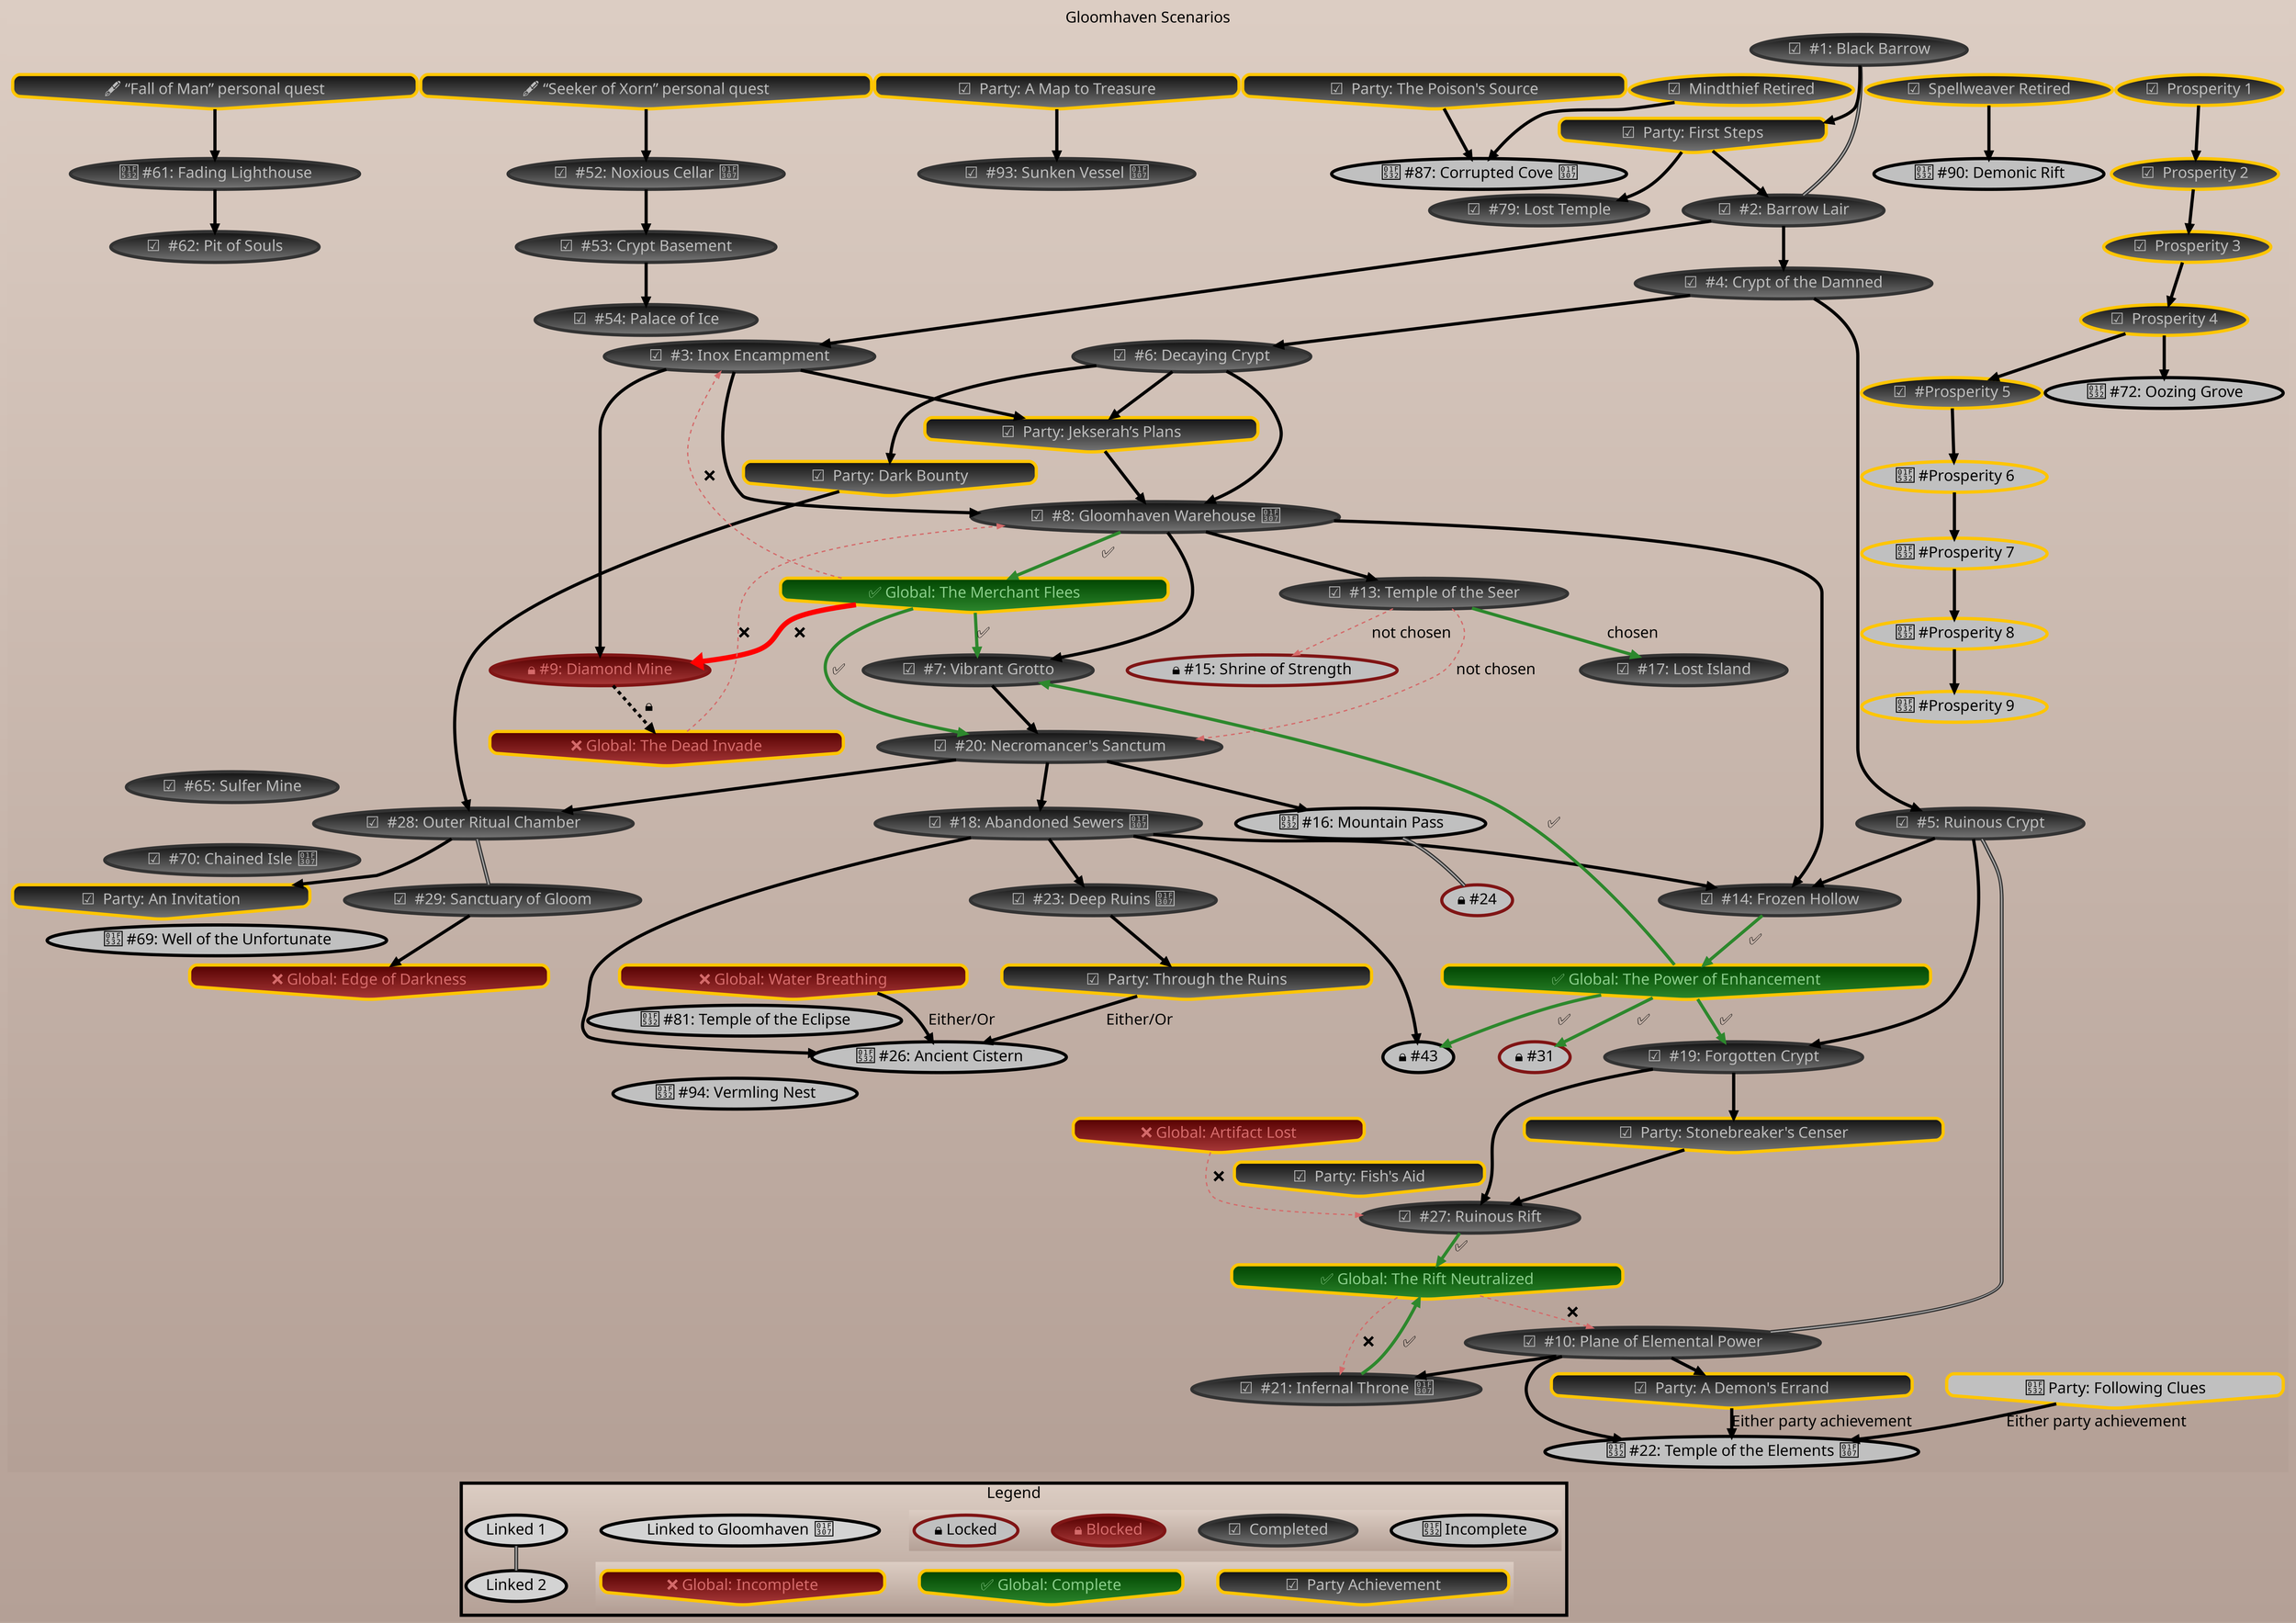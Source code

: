 digraph
{
	// Set up the Gloomhaven font Pirata One (Needs PirataOne-Gloomhaven.ttf installed from the Creator Pack)
	graph [fontname = "Pirata One", fontsize = 24, penwidth = 5, bgcolor="#DCCDC3:#B4A096" gradientangle="270"];
	node  [fontname = "Pirata One", fontsize = 24, penwidth = 5, style="rounded,filled" gradientangle="270"];
	edge  [fontname = "Pirata One", fontsize = 24, penwidth = 5];

	nodesep = 0.75;
	ranksep = 0.25;

	subgraph cluster_main
	{
		label = "Gloomhaven Scenarios";
		pencolor = transparent;

		// Prosperity nodes
		{
			// Gold border
			node [color="#FFC500" fillcolor="#111111:#777777" fontcolor="#BBBBBB"];
			p1 [label = "☑️  Prosperity 1"];
			p2 [label = "☑️  Prosperity 2"];
			p3 [label = "☑️  Prosperity 3"];
			p4 [label = "☑️  Prosperity 4"];
			p5 [label = "☑️  #Prosperity 5"];
			retire_sw [label = "☑️  Spellweaver Retired"];
			retire_mt [label = "☑️  Mindthief Retired"];
			node [fillcolor="gray" fontcolor="black"];
			p6 [label = "🔲 #Prosperity 6"];
			p7 [label = "🔲 #Prosperity 7"];
			p8 [label = "🔲 #Prosperity 8"];
			p9 [label = "🔲 #Prosperity 9"];
		}

		// Scenario nodes
		{
			node [fillcolor="#111111:#777777" color="#333333" fontcolor="#BBBBBB"];
			 1 [label = "☑️  #1: Black Barrow"];
			 2 [label = "☑️  #2: Barrow Lair"];
			 3 [label = "☑️  #3: Inox Encampment"];
			 4 [label = "☑️  #4: Crypt of the Damned"];
			 5 [label = "☑️  #5: Ruinous Crypt"];
			 6 [label = "☑️  #6: Decaying Crypt"];
			 7 [label = "☑️  #7: Vibrant Grotto"];
			 8 [label = "☑️  #8: Gloomhaven Warehouse 🌇"];
			10 [label = "☑️  #10: Plane of Elemental Power"];
			13 [label = "☑️  #13: Temple of the Seer"];
			14 [label = "☑️  #14: Frozen Hollow"];
			17 [label = "☑️  #17: Lost Island"];
			18 [label = "☑️  #18: Abandoned Sewers 🌇"];
			19 [label = "☑️  #19: Forgotten Crypt"];
			20 [label = "☑️  #20: Necromancer's Sanctum"];
			21 [label = "☑️  #21: Infernal Throne 🌇"];
			23 [label = "☑️  #23: Deep Ruins 🌇"];
			27 [label = "☑️  #27: Ruinous Rift"];
			28 [label = "☑️  #28: Outer Ritual Chamber"];
			29 [label = "☑️  #29: Sanctuary of Gloom"];
			52 [label = "☑️  #52: Noxious Cellar 🌇"];
			53 [label = "☑️  #53: Crypt Basement"];
			54 [label = "☑️  #54: Palace of Ice"];
			61 [label = "☑️  #61: Fading Lighthouse"];
			62 [label = "☑️  #62: Pit of Souls"];
			65 [label = "☑️  #65: Sulfer Mine"];
			70 [label = "☑️  #70: Chained Isle 🌇"];
			79 [label = "☑️  #79: Lost Temple"];
			93 [label = "☑️  #93: Sunken Vessel 🌇"];
		}

		{
			node [fillcolor="gray"];
			16 [label = "🔲 #16: Mountain Pass"];
			22 [label = "🔲 #22: Temple of the Elements 🌇"];
			26 [label = "🔲 #26: Ancient Cistern"];
			43 [label = "🔲 #43: Drake Nest"];
			61 [label = "🔲 #61: Fading Lighthouse"];
			69 [label = "🔲 #69: Well of the Unfortunate"];
			72 [label = "🔲 #72: Oozing Grove"];
			81 [label = "🔲 #81: Temple of the Eclipse"];
			87 [label = "🔲 #87: Corrupted Cove 🌇"];
			90 [label = "🔲 #90: Demonic Rift"];
			94 [label = "🔲 #94: Vermling Nest"];
		}

		{
			node [fillcolor="#550000:#AA3939" color="#801515" fontcolor="#D46A6A"];
			9 [label = "🔒 #9: Diamond Mine"];
		}

		{
			node [fillcolor="gray" color="#801515"];
			15 [label = "🔒 #15: Shrine of Strength"];
			24 [label = "🔒 #24"];
			31 [label = "🔒 #31"];
			43 [label = "🔒 #43"];
		}

		{
			// Achievement Nodes
			// Gold border
			node [shape = invhouse, color="#FFC500"];

			{
				node [fillcolor="#111111:#777777" fontcolor="#BBBBBB"];
				// Party achievement nodes
				party_first_steps           [label = "☑️  Party: First Steps"];
				party_jekserahs_plans       [label = "☑️  Party: Jekserah’s Plans"];
				party_dark_bounty           [label = "☑️  Party: Dark Bounty"];
				party_stonebreakers_censer  [label = "☑️  Party: Stonebreaker's Censer"];
				party_map_to_treasure       [label = "☑️  Party: A Map to Treasure"];
				party_demons_errand         [label = "☑️  Party: A Demon's Errand"];
				party_an_invitation         [label = "☑️  Party: An Invitation"];
				party_fish_aid              [label = "☑️  Party: Fish's Aid"];
				party_poisons_source        [label = "☑️  Party: The Poison's Source"];
				party_through_ruins         [label = "☑️  Party: Through the Ruins"];
				node [fillcolor="gray" fontcolor="black"];
				party_following_clues       [label = "🔲 Party: Following Clues"];
			}

			// Global achievement nodes
			{
				node [fillcolor="#004400:#2D882D" fontcolor="#88CC88"];
				global_merchant_flees       [label = "✅ Global: The Merchant Flees"];
				global_power_of_enhancement [label = "✅ Global: The Power of Enhancement"];
				global_rift_neutralized     [label = "✅ Global: The Rift Neutralized"];
			}
			{
				node [fillcolor="#550000:#AA3939" fontcolor="#D46A6A"];
				global_dead_inside          [label = "❌ Global: The Dead Invade"];
				global_artifact_lost        [label = "❌ Global: Artifact Lost"];
				global_edge_of_darkness     [label = "❌ Global: Edge of Darkness"];
				global_water_breathing     [label = "❌ Global: Water Breathing"];
			}

			{
				node [fillcolor="#111111:#777777" fontcolor="#BBBBBB"];
				quest_seeker_of_xorn        [label = "🖋️ “Seeker of Xorn” personal quest"];
				quest_fall_of_man           [label = "🖋️ “Fall of Man” personal quest"];
			}
		}

		{rank = source 1}
		// {rank = max 54 65 70 93}

		// Scenario unlocks
		                                1 -> {/* 2, */ party_first_steps};
		party_first_steps           ->  2 -> {3, 4};
		                                3 -> {8, 9, party_jekserahs_plans};
		                                4 -> {5, 6};
		                                5 -> {/* 10, */ 14, 19};
		                                6 -> {8, party_jekserahs_plans, party_dark_bounty};
		                                7 -> {20};
		party_jekserahs_plans       ->  8 -> {7, 13, 14};
		                               10 -> {21, 22, party_demons_errand};
									   18 -> {14, 23, 26, 43};
		                               19 -> {27, party_stonebreakers_censer};
		                               20 -> {16, 18, 28};
		{party_demons_errand, party_following_clues} -> 22 [label = "Either party achievement"];
		                               23 -> {party_through_ruins}
		{party_through_ruins, global_water_breathing} -> 26 [label = "Either/Or"];
		party_stonebreakers_censer  -> 27;
		party_dark_bounty           -> 28 -> {/* 29, */ party_an_invitation};
		                               29 -> global_edge_of_darkness;
		quest_seeker_of_xorn        -> 52 -> {53};
		                               53 -> {54};
		quest_fall_of_man           -> 61 -> {62};
		p4                          -> 72;
		party_first_steps           -> 79;
		{retire_mt, party_poisons_source} -> 87;
		retire_sw                   -> 90;
		party_map_to_treasure       -> 93;

		p1 -> p2 -> p3 -> p4 -> p5 -> p6 -> p7 -> p8 -> p9;

		subgraph OptionsChosen
		{
			edge [color = "#2D882D"   label = "chosen"];

		                               13 -> {17};
		}

		subgraph OptionsNotChosen
		{
			edge [color = "#D46A6A"   label = "not chosen" style = dashed, penwidth = 2];

		                               13 -> {15, 20};
		}

		// Global achievement requirements
		subgraph GlobalAchievements
		{
			// Incomplete at the time
			subgraph IncompleteGlobalAchievements
			{
				edge [color = "#D46A6A"   label = "❌" style = dashed, penwidth = 2];

				global_merchant_flees       ->  3;
				global_dead_inside          ->  8;
				global_rift_neutralized     -> {10, 21};
				global_artifact_lost        -> 27;
			}

			subgraph BlockedGlobalAchievementUnlocks
			{
				edge [color = "red"   label = "❌", penwidth = 8];

				global_merchant_flees       ->  9;
			}

			subgraph BlockedGlobalAchievementRequirements
			{
				edge [label = "🔒" style = dashed];

				9                           -> global_dead_inside;
			}

			subgraph CompleteGlobalAchievements
			{
				edge [color = "#2D882D" label = "✅"];

				 8 -> global_merchant_flees       -> {7, 20};
				14 -> global_power_of_enhancement -> {7, 19, 31, 43};
				21 -> {global_rift_neutralized};
				27 -> {global_rift_neutralized};
			}
		}

		// Scenario links (physical connections)
		subgraph ScenarioLinks
		{
			edge [dir = none, color = "gray20:gray66:gray20", penwidth = 2];

			1 ->  2;
			5 -> 10;
			16 -> 24;
			28 -> 29;
		}
	}

	subgraph cluster_legend
	{
		label = "Legend";
		pencolor = black;

		linked     [label = "Linked to Gloomhaven 🌇"];

		subgraph cluster_basic
		{
			pencolor = transparent;
			label = "";
			incomplete [fillcolor="gray" label = "🔲 Incomplete"];
			completed  [fillcolor="#111111:#777777" color="#333333" fontcolor="#BBBBBB" label = "☑️  Completed"];
			blocked    [fillcolor="#550000:#AA3939" color="#801515" fontcolor="#D46A6A" label = "🔒 Blocked"];
			locked     [fillcolor="gray" color="#801515" label = "🔒 Locked"];
		}

		subgraph cluster_achievement
		{
			pencolor = transparent;
			label = "";
			node [shape = invhouse, color="#FFC500"];
			party_achievement [label = "☑️  Party Achievement", fillcolor="#111111:#777777" fontcolor="#BBBBBB"];
			global_complete   [label = "✅ Global: Complete" fillcolor="#004400:#2D882D" fontcolor="#88CC88"];
			global_incomplete [label = "❌ Global: Incomplete" fillcolor="#550000:#AA3939" fontcolor="#D46A6A"];
		}

		completed -> party_achievement [style = invis];

		linked1     [label = "Linked 1"];
		linked2     [label = "Linked 2"];
		linked1 -> linked2 [dir = none, color = "gray20:gray66:gray20", penwidth = 2];
	}

	// {21, 22, 24, 29} -> completed [style = invis, weight = 0.1];
	{22} -> completed [style = invis, weight = 0.1];
}

